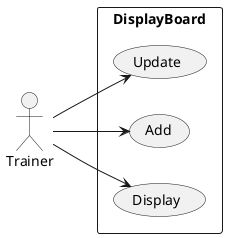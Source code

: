 @startuml
left to right direction
actor "Trainer" as fc
rectangle DisplayBoard {
  usecase "Update" as UC1
  usecase "Add" as UC2
  usecase "Display" as UC3
}
fc --> UC1
fc --> UC2
fc --> UC3
@enduml